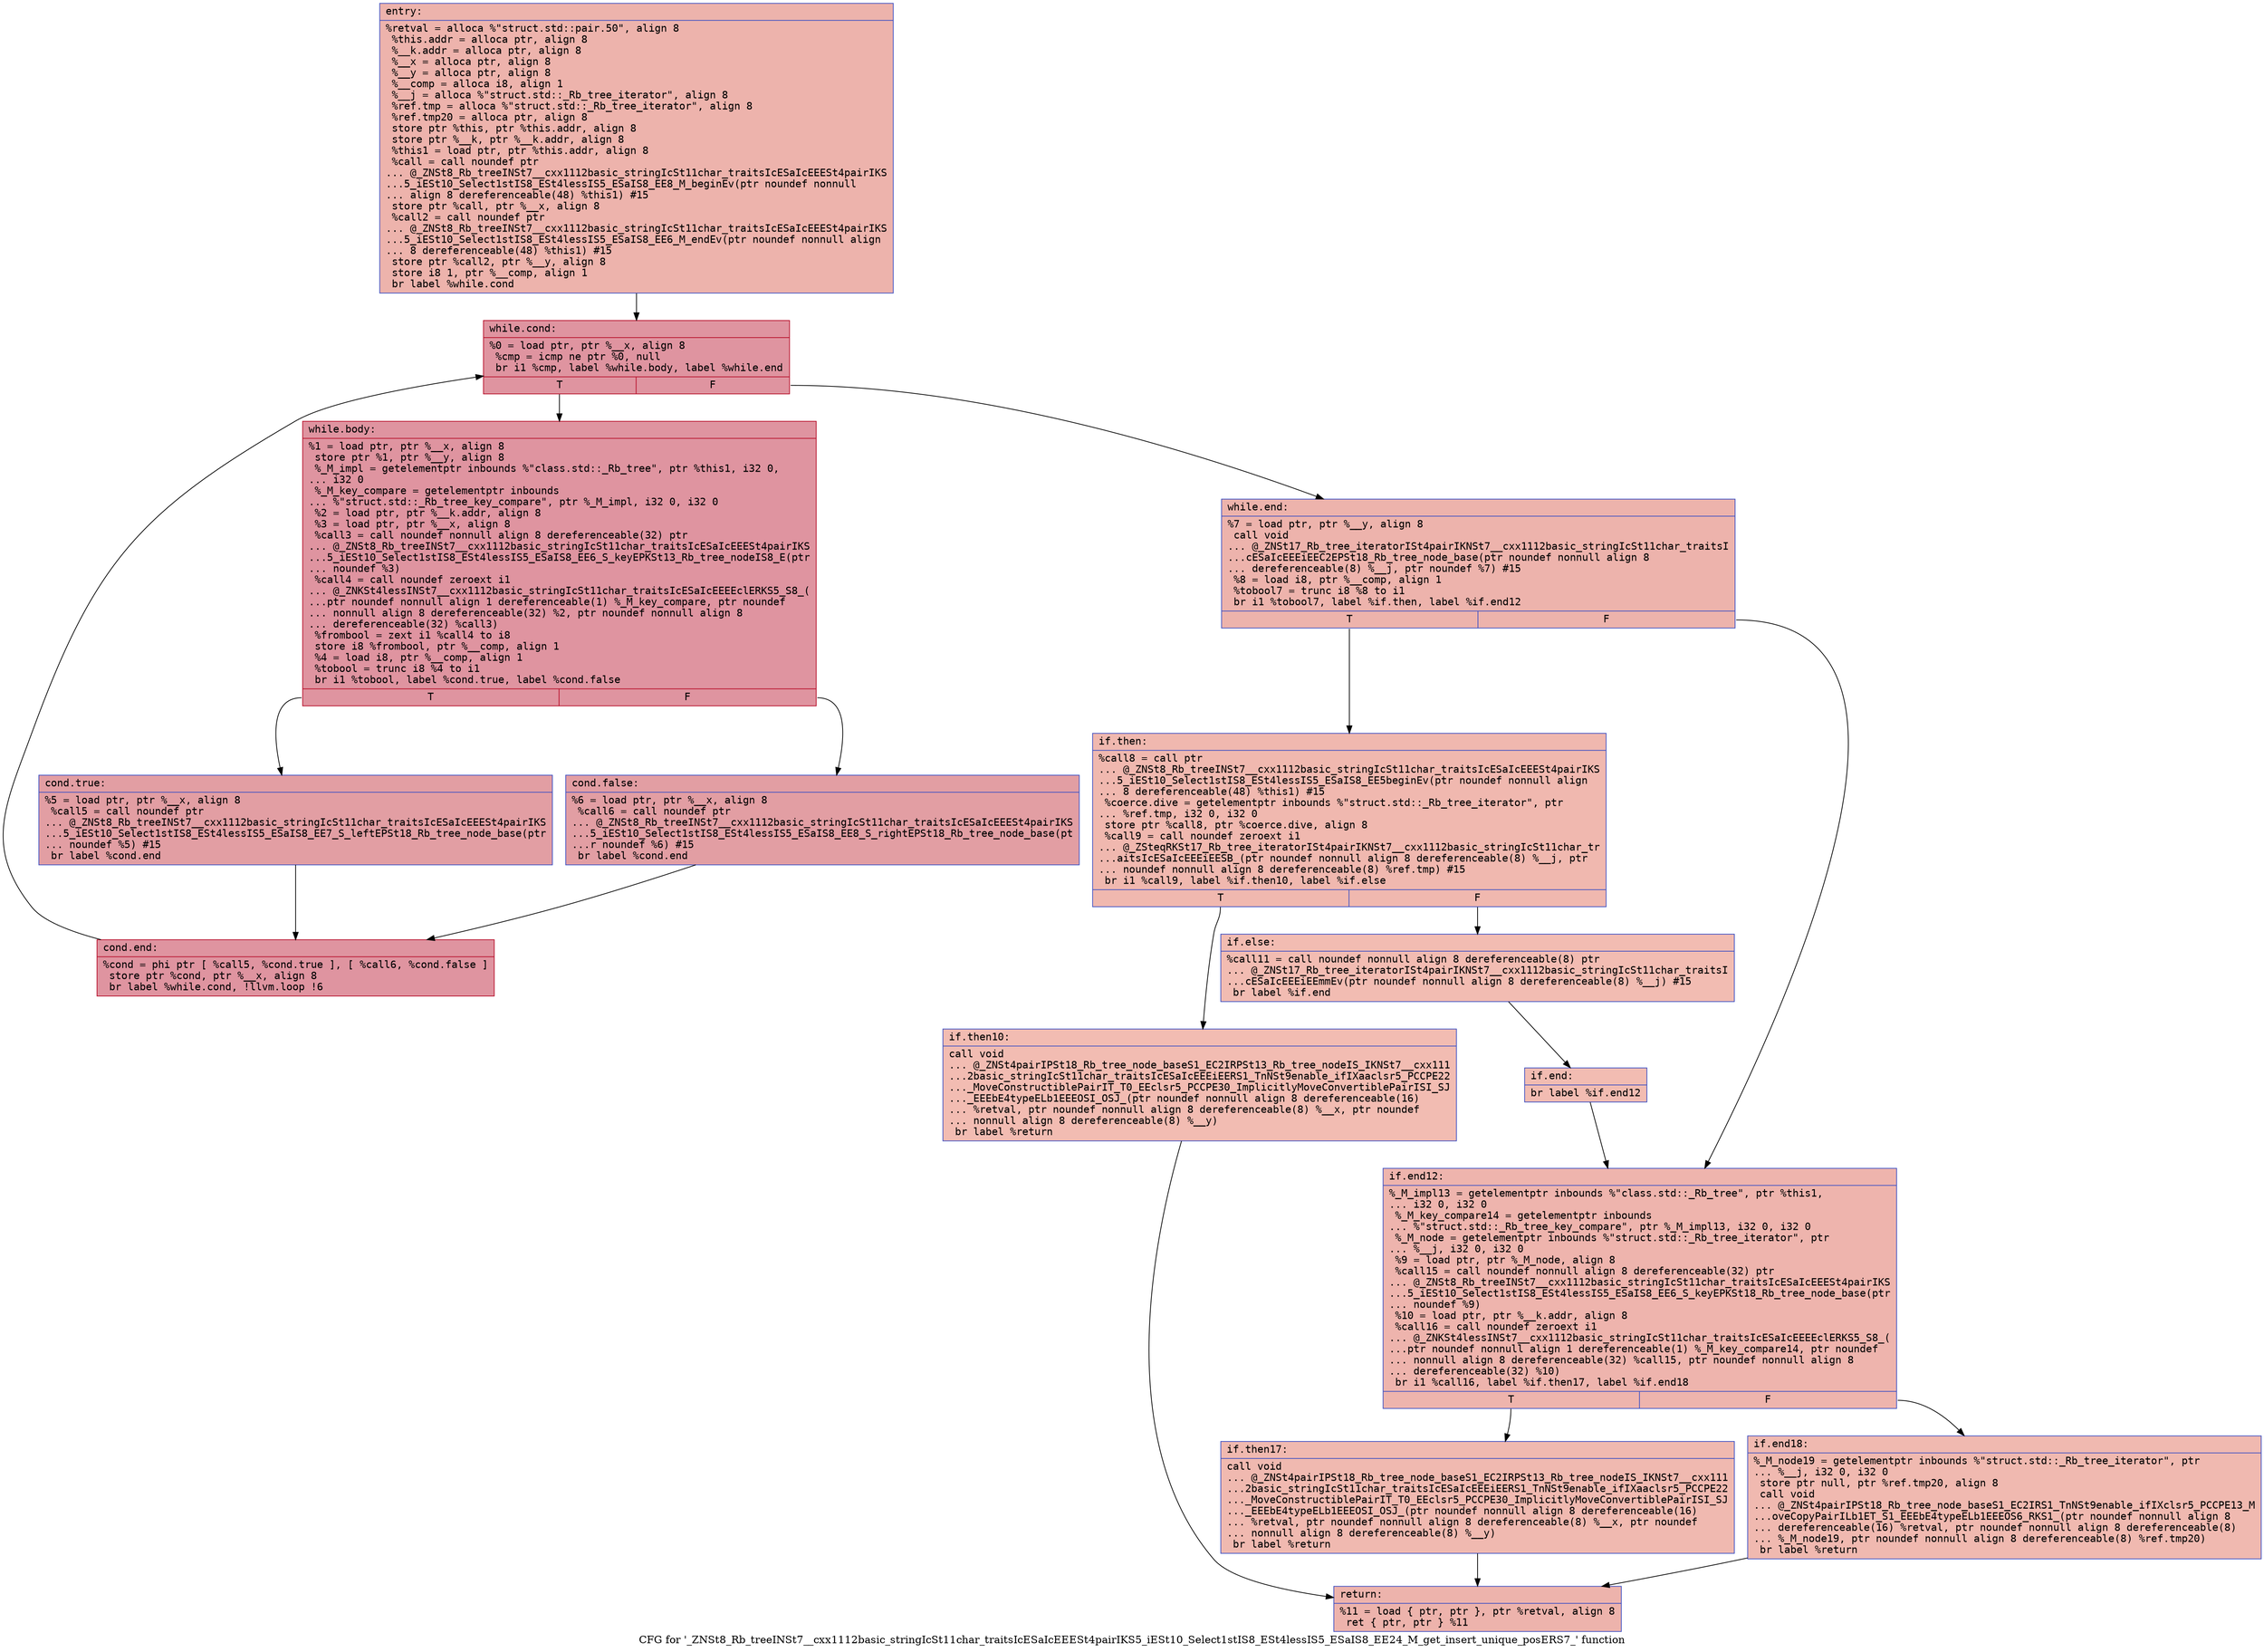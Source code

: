 digraph "CFG for '_ZNSt8_Rb_treeINSt7__cxx1112basic_stringIcSt11char_traitsIcESaIcEEESt4pairIKS5_iESt10_Select1stIS8_ESt4lessIS5_ESaIS8_EE24_M_get_insert_unique_posERS7_' function" {
	label="CFG for '_ZNSt8_Rb_treeINSt7__cxx1112basic_stringIcSt11char_traitsIcESaIcEEESt4pairIKS5_iESt10_Select1stIS8_ESt4lessIS5_ESaIS8_EE24_M_get_insert_unique_posERS7_' function";

	Node0x55bd40655f90 [shape=record,color="#3d50c3ff", style=filled, fillcolor="#d6524470" fontname="Courier",label="{entry:\l|  %retval = alloca %\"struct.std::pair.50\", align 8\l  %this.addr = alloca ptr, align 8\l  %__k.addr = alloca ptr, align 8\l  %__x = alloca ptr, align 8\l  %__y = alloca ptr, align 8\l  %__comp = alloca i8, align 1\l  %__j = alloca %\"struct.std::_Rb_tree_iterator\", align 8\l  %ref.tmp = alloca %\"struct.std::_Rb_tree_iterator\", align 8\l  %ref.tmp20 = alloca ptr, align 8\l  store ptr %this, ptr %this.addr, align 8\l  store ptr %__k, ptr %__k.addr, align 8\l  %this1 = load ptr, ptr %this.addr, align 8\l  %call = call noundef ptr\l... @_ZNSt8_Rb_treeINSt7__cxx1112basic_stringIcSt11char_traitsIcESaIcEEESt4pairIKS\l...5_iESt10_Select1stIS8_ESt4lessIS5_ESaIS8_EE8_M_beginEv(ptr noundef nonnull\l... align 8 dereferenceable(48) %this1) #15\l  store ptr %call, ptr %__x, align 8\l  %call2 = call noundef ptr\l... @_ZNSt8_Rb_treeINSt7__cxx1112basic_stringIcSt11char_traitsIcESaIcEEESt4pairIKS\l...5_iESt10_Select1stIS8_ESt4lessIS5_ESaIS8_EE6_M_endEv(ptr noundef nonnull align\l... 8 dereferenceable(48) %this1) #15\l  store ptr %call2, ptr %__y, align 8\l  store i8 1, ptr %__comp, align 1\l  br label %while.cond\l}"];
	Node0x55bd40655f90 -> Node0x55bd40656b80[tooltip="entry -> while.cond\nProbability 100.00%" ];
	Node0x55bd40656b80 [shape=record,color="#b70d28ff", style=filled, fillcolor="#b70d2870" fontname="Courier",label="{while.cond:\l|  %0 = load ptr, ptr %__x, align 8\l  %cmp = icmp ne ptr %0, null\l  br i1 %cmp, label %while.body, label %while.end\l|{<s0>T|<s1>F}}"];
	Node0x55bd40656b80:s0 -> Node0x55bd40656d10[tooltip="while.cond -> while.body\nProbability 96.88%" ];
	Node0x55bd40656b80:s1 -> Node0x55bd40656d90[tooltip="while.cond -> while.end\nProbability 3.12%" ];
	Node0x55bd40656d10 [shape=record,color="#b70d28ff", style=filled, fillcolor="#b70d2870" fontname="Courier",label="{while.body:\l|  %1 = load ptr, ptr %__x, align 8\l  store ptr %1, ptr %__y, align 8\l  %_M_impl = getelementptr inbounds %\"class.std::_Rb_tree\", ptr %this1, i32 0,\l... i32 0\l  %_M_key_compare = getelementptr inbounds\l... %\"struct.std::_Rb_tree_key_compare\", ptr %_M_impl, i32 0, i32 0\l  %2 = load ptr, ptr %__k.addr, align 8\l  %3 = load ptr, ptr %__x, align 8\l  %call3 = call noundef nonnull align 8 dereferenceable(32) ptr\l... @_ZNSt8_Rb_treeINSt7__cxx1112basic_stringIcSt11char_traitsIcESaIcEEESt4pairIKS\l...5_iESt10_Select1stIS8_ESt4lessIS5_ESaIS8_EE6_S_keyEPKSt13_Rb_tree_nodeIS8_E(ptr\l... noundef %3)\l  %call4 = call noundef zeroext i1\l... @_ZNKSt4lessINSt7__cxx1112basic_stringIcSt11char_traitsIcESaIcEEEEclERKS5_S8_(\l...ptr noundef nonnull align 1 dereferenceable(1) %_M_key_compare, ptr noundef\l... nonnull align 8 dereferenceable(32) %2, ptr noundef nonnull align 8\l... dereferenceable(32) %call3)\l  %frombool = zext i1 %call4 to i8\l  store i8 %frombool, ptr %__comp, align 1\l  %4 = load i8, ptr %__comp, align 1\l  %tobool = trunc i8 %4 to i1\l  br i1 %tobool, label %cond.true, label %cond.false\l|{<s0>T|<s1>F}}"];
	Node0x55bd40656d10:s0 -> Node0x55bd406565b0[tooltip="while.body -> cond.true\nProbability 50.00%" ];
	Node0x55bd40656d10:s1 -> Node0x55bd40656630[tooltip="while.body -> cond.false\nProbability 50.00%" ];
	Node0x55bd406565b0 [shape=record,color="#3d50c3ff", style=filled, fillcolor="#be242e70" fontname="Courier",label="{cond.true:\l|  %5 = load ptr, ptr %__x, align 8\l  %call5 = call noundef ptr\l... @_ZNSt8_Rb_treeINSt7__cxx1112basic_stringIcSt11char_traitsIcESaIcEEESt4pairIKS\l...5_iESt10_Select1stIS8_ESt4lessIS5_ESaIS8_EE7_S_leftEPSt18_Rb_tree_node_base(ptr\l... noundef %5) #15\l  br label %cond.end\l}"];
	Node0x55bd406565b0 -> Node0x55bd40657b60[tooltip="cond.true -> cond.end\nProbability 100.00%" ];
	Node0x55bd40656630 [shape=record,color="#3d50c3ff", style=filled, fillcolor="#be242e70" fontname="Courier",label="{cond.false:\l|  %6 = load ptr, ptr %__x, align 8\l  %call6 = call noundef ptr\l... @_ZNSt8_Rb_treeINSt7__cxx1112basic_stringIcSt11char_traitsIcESaIcEEESt4pairIKS\l...5_iESt10_Select1stIS8_ESt4lessIS5_ESaIS8_EE8_S_rightEPSt18_Rb_tree_node_base(pt\l...r noundef %6) #15\l  br label %cond.end\l}"];
	Node0x55bd40656630 -> Node0x55bd40657b60[tooltip="cond.false -> cond.end\nProbability 100.00%" ];
	Node0x55bd40657b60 [shape=record,color="#b70d28ff", style=filled, fillcolor="#b70d2870" fontname="Courier",label="{cond.end:\l|  %cond = phi ptr [ %call5, %cond.true ], [ %call6, %cond.false ]\l  store ptr %cond, ptr %__x, align 8\l  br label %while.cond, !llvm.loop !6\l}"];
	Node0x55bd40657b60 -> Node0x55bd40656b80[tooltip="cond.end -> while.cond\nProbability 100.00%" ];
	Node0x55bd40656d90 [shape=record,color="#3d50c3ff", style=filled, fillcolor="#d6524470" fontname="Courier",label="{while.end:\l|  %7 = load ptr, ptr %__y, align 8\l  call void\l... @_ZNSt17_Rb_tree_iteratorISt4pairIKNSt7__cxx1112basic_stringIcSt11char_traitsI\l...cESaIcEEEiEEC2EPSt18_Rb_tree_node_base(ptr noundef nonnull align 8\l... dereferenceable(8) %__j, ptr noundef %7) #15\l  %8 = load i8, ptr %__comp, align 1\l  %tobool7 = trunc i8 %8 to i1\l  br i1 %tobool7, label %if.then, label %if.end12\l|{<s0>T|<s1>F}}"];
	Node0x55bd40656d90:s0 -> Node0x55bd406583c0[tooltip="while.end -> if.then\nProbability 50.00%" ];
	Node0x55bd40656d90:s1 -> Node0x55bd40658410[tooltip="while.end -> if.end12\nProbability 50.00%" ];
	Node0x55bd406583c0 [shape=record,color="#3d50c3ff", style=filled, fillcolor="#dc5d4a70" fontname="Courier",label="{if.then:\l|  %call8 = call ptr\l... @_ZNSt8_Rb_treeINSt7__cxx1112basic_stringIcSt11char_traitsIcESaIcEEESt4pairIKS\l...5_iESt10_Select1stIS8_ESt4lessIS5_ESaIS8_EE5beginEv(ptr noundef nonnull align\l... 8 dereferenceable(48) %this1) #15\l  %coerce.dive = getelementptr inbounds %\"struct.std::_Rb_tree_iterator\", ptr\l... %ref.tmp, i32 0, i32 0\l  store ptr %call8, ptr %coerce.dive, align 8\l  %call9 = call noundef zeroext i1\l... @_ZSteqRKSt17_Rb_tree_iteratorISt4pairIKNSt7__cxx1112basic_stringIcSt11char_tr\l...aitsIcESaIcEEEiEESB_(ptr noundef nonnull align 8 dereferenceable(8) %__j, ptr\l... noundef nonnull align 8 dereferenceable(8) %ref.tmp) #15\l  br i1 %call9, label %if.then10, label %if.else\l|{<s0>T|<s1>F}}"];
	Node0x55bd406583c0:s0 -> Node0x55bd40658ac0[tooltip="if.then -> if.then10\nProbability 50.00%" ];
	Node0x55bd406583c0:s1 -> Node0x55bd40658b40[tooltip="if.then -> if.else\nProbability 50.00%" ];
	Node0x55bd40658ac0 [shape=record,color="#3d50c3ff", style=filled, fillcolor="#e1675170" fontname="Courier",label="{if.then10:\l|  call void\l... @_ZNSt4pairIPSt18_Rb_tree_node_baseS1_EC2IRPSt13_Rb_tree_nodeIS_IKNSt7__cxx111\l...2basic_stringIcSt11char_traitsIcESaIcEEEiEERS1_TnNSt9enable_ifIXaaclsr5_PCCPE22\l..._MoveConstructiblePairIT_T0_EEclsr5_PCCPE30_ImplicitlyMoveConvertiblePairISI_SJ\l..._EEEbE4typeELb1EEEOSI_OSJ_(ptr noundef nonnull align 8 dereferenceable(16)\l... %retval, ptr noundef nonnull align 8 dereferenceable(8) %__x, ptr noundef\l... nonnull align 8 dereferenceable(8) %__y)\l  br label %return\l}"];
	Node0x55bd40658ac0 -> Node0x55bd40658db0[tooltip="if.then10 -> return\nProbability 100.00%" ];
	Node0x55bd40658b40 [shape=record,color="#3d50c3ff", style=filled, fillcolor="#e1675170" fontname="Courier",label="{if.else:\l|  %call11 = call noundef nonnull align 8 dereferenceable(8) ptr\l... @_ZNSt17_Rb_tree_iteratorISt4pairIKNSt7__cxx1112basic_stringIcSt11char_traitsI\l...cESaIcEEEiEEmmEv(ptr noundef nonnull align 8 dereferenceable(8) %__j) #15\l  br label %if.end\l}"];
	Node0x55bd40658b40 -> Node0x55bd40658f80[tooltip="if.else -> if.end\nProbability 100.00%" ];
	Node0x55bd40658f80 [shape=record,color="#3d50c3ff", style=filled, fillcolor="#e1675170" fontname="Courier",label="{if.end:\l|  br label %if.end12\l}"];
	Node0x55bd40658f80 -> Node0x55bd40658410[tooltip="if.end -> if.end12\nProbability 100.00%" ];
	Node0x55bd40658410 [shape=record,color="#3d50c3ff", style=filled, fillcolor="#d8564670" fontname="Courier",label="{if.end12:\l|  %_M_impl13 = getelementptr inbounds %\"class.std::_Rb_tree\", ptr %this1,\l... i32 0, i32 0\l  %_M_key_compare14 = getelementptr inbounds\l... %\"struct.std::_Rb_tree_key_compare\", ptr %_M_impl13, i32 0, i32 0\l  %_M_node = getelementptr inbounds %\"struct.std::_Rb_tree_iterator\", ptr\l... %__j, i32 0, i32 0\l  %9 = load ptr, ptr %_M_node, align 8\l  %call15 = call noundef nonnull align 8 dereferenceable(32) ptr\l... @_ZNSt8_Rb_treeINSt7__cxx1112basic_stringIcSt11char_traitsIcESaIcEEESt4pairIKS\l...5_iESt10_Select1stIS8_ESt4lessIS5_ESaIS8_EE6_S_keyEPKSt18_Rb_tree_node_base(ptr\l... noundef %9)\l  %10 = load ptr, ptr %__k.addr, align 8\l  %call16 = call noundef zeroext i1\l... @_ZNKSt4lessINSt7__cxx1112basic_stringIcSt11char_traitsIcESaIcEEEEclERKS5_S8_(\l...ptr noundef nonnull align 1 dereferenceable(1) %_M_key_compare14, ptr noundef\l... nonnull align 8 dereferenceable(32) %call15, ptr noundef nonnull align 8\l... dereferenceable(32) %10)\l  br i1 %call16, label %if.then17, label %if.end18\l|{<s0>T|<s1>F}}"];
	Node0x55bd40658410:s0 -> Node0x55bd406597f0[tooltip="if.end12 -> if.then17\nProbability 50.00%" ];
	Node0x55bd40658410:s1 -> Node0x55bd40659840[tooltip="if.end12 -> if.end18\nProbability 50.00%" ];
	Node0x55bd406597f0 [shape=record,color="#3d50c3ff", style=filled, fillcolor="#de614d70" fontname="Courier",label="{if.then17:\l|  call void\l... @_ZNSt4pairIPSt18_Rb_tree_node_baseS1_EC2IRPSt13_Rb_tree_nodeIS_IKNSt7__cxx111\l...2basic_stringIcSt11char_traitsIcESaIcEEEiEERS1_TnNSt9enable_ifIXaaclsr5_PCCPE22\l..._MoveConstructiblePairIT_T0_EEclsr5_PCCPE30_ImplicitlyMoveConvertiblePairISI_SJ\l..._EEEbE4typeELb1EEEOSI_OSJ_(ptr noundef nonnull align 8 dereferenceable(16)\l... %retval, ptr noundef nonnull align 8 dereferenceable(8) %__x, ptr noundef\l... nonnull align 8 dereferenceable(8) %__y)\l  br label %return\l}"];
	Node0x55bd406597f0 -> Node0x55bd40658db0[tooltip="if.then17 -> return\nProbability 100.00%" ];
	Node0x55bd40659840 [shape=record,color="#3d50c3ff", style=filled, fillcolor="#de614d70" fontname="Courier",label="{if.end18:\l|  %_M_node19 = getelementptr inbounds %\"struct.std::_Rb_tree_iterator\", ptr\l... %__j, i32 0, i32 0\l  store ptr null, ptr %ref.tmp20, align 8\l  call void\l... @_ZNSt4pairIPSt18_Rb_tree_node_baseS1_EC2IRS1_TnNSt9enable_ifIXclsr5_PCCPE13_M\l...oveCopyPairILb1ET_S1_EEEbE4typeELb1EEEOS6_RKS1_(ptr noundef nonnull align 8\l... dereferenceable(16) %retval, ptr noundef nonnull align 8 dereferenceable(8)\l... %_M_node19, ptr noundef nonnull align 8 dereferenceable(8) %ref.tmp20)\l  br label %return\l}"];
	Node0x55bd40659840 -> Node0x55bd40658db0[tooltip="if.end18 -> return\nProbability 100.00%" ];
	Node0x55bd40658db0 [shape=record,color="#3d50c3ff", style=filled, fillcolor="#d6524470" fontname="Courier",label="{return:\l|  %11 = load \{ ptr, ptr \}, ptr %retval, align 8\l  ret \{ ptr, ptr \} %11\l}"];
}
